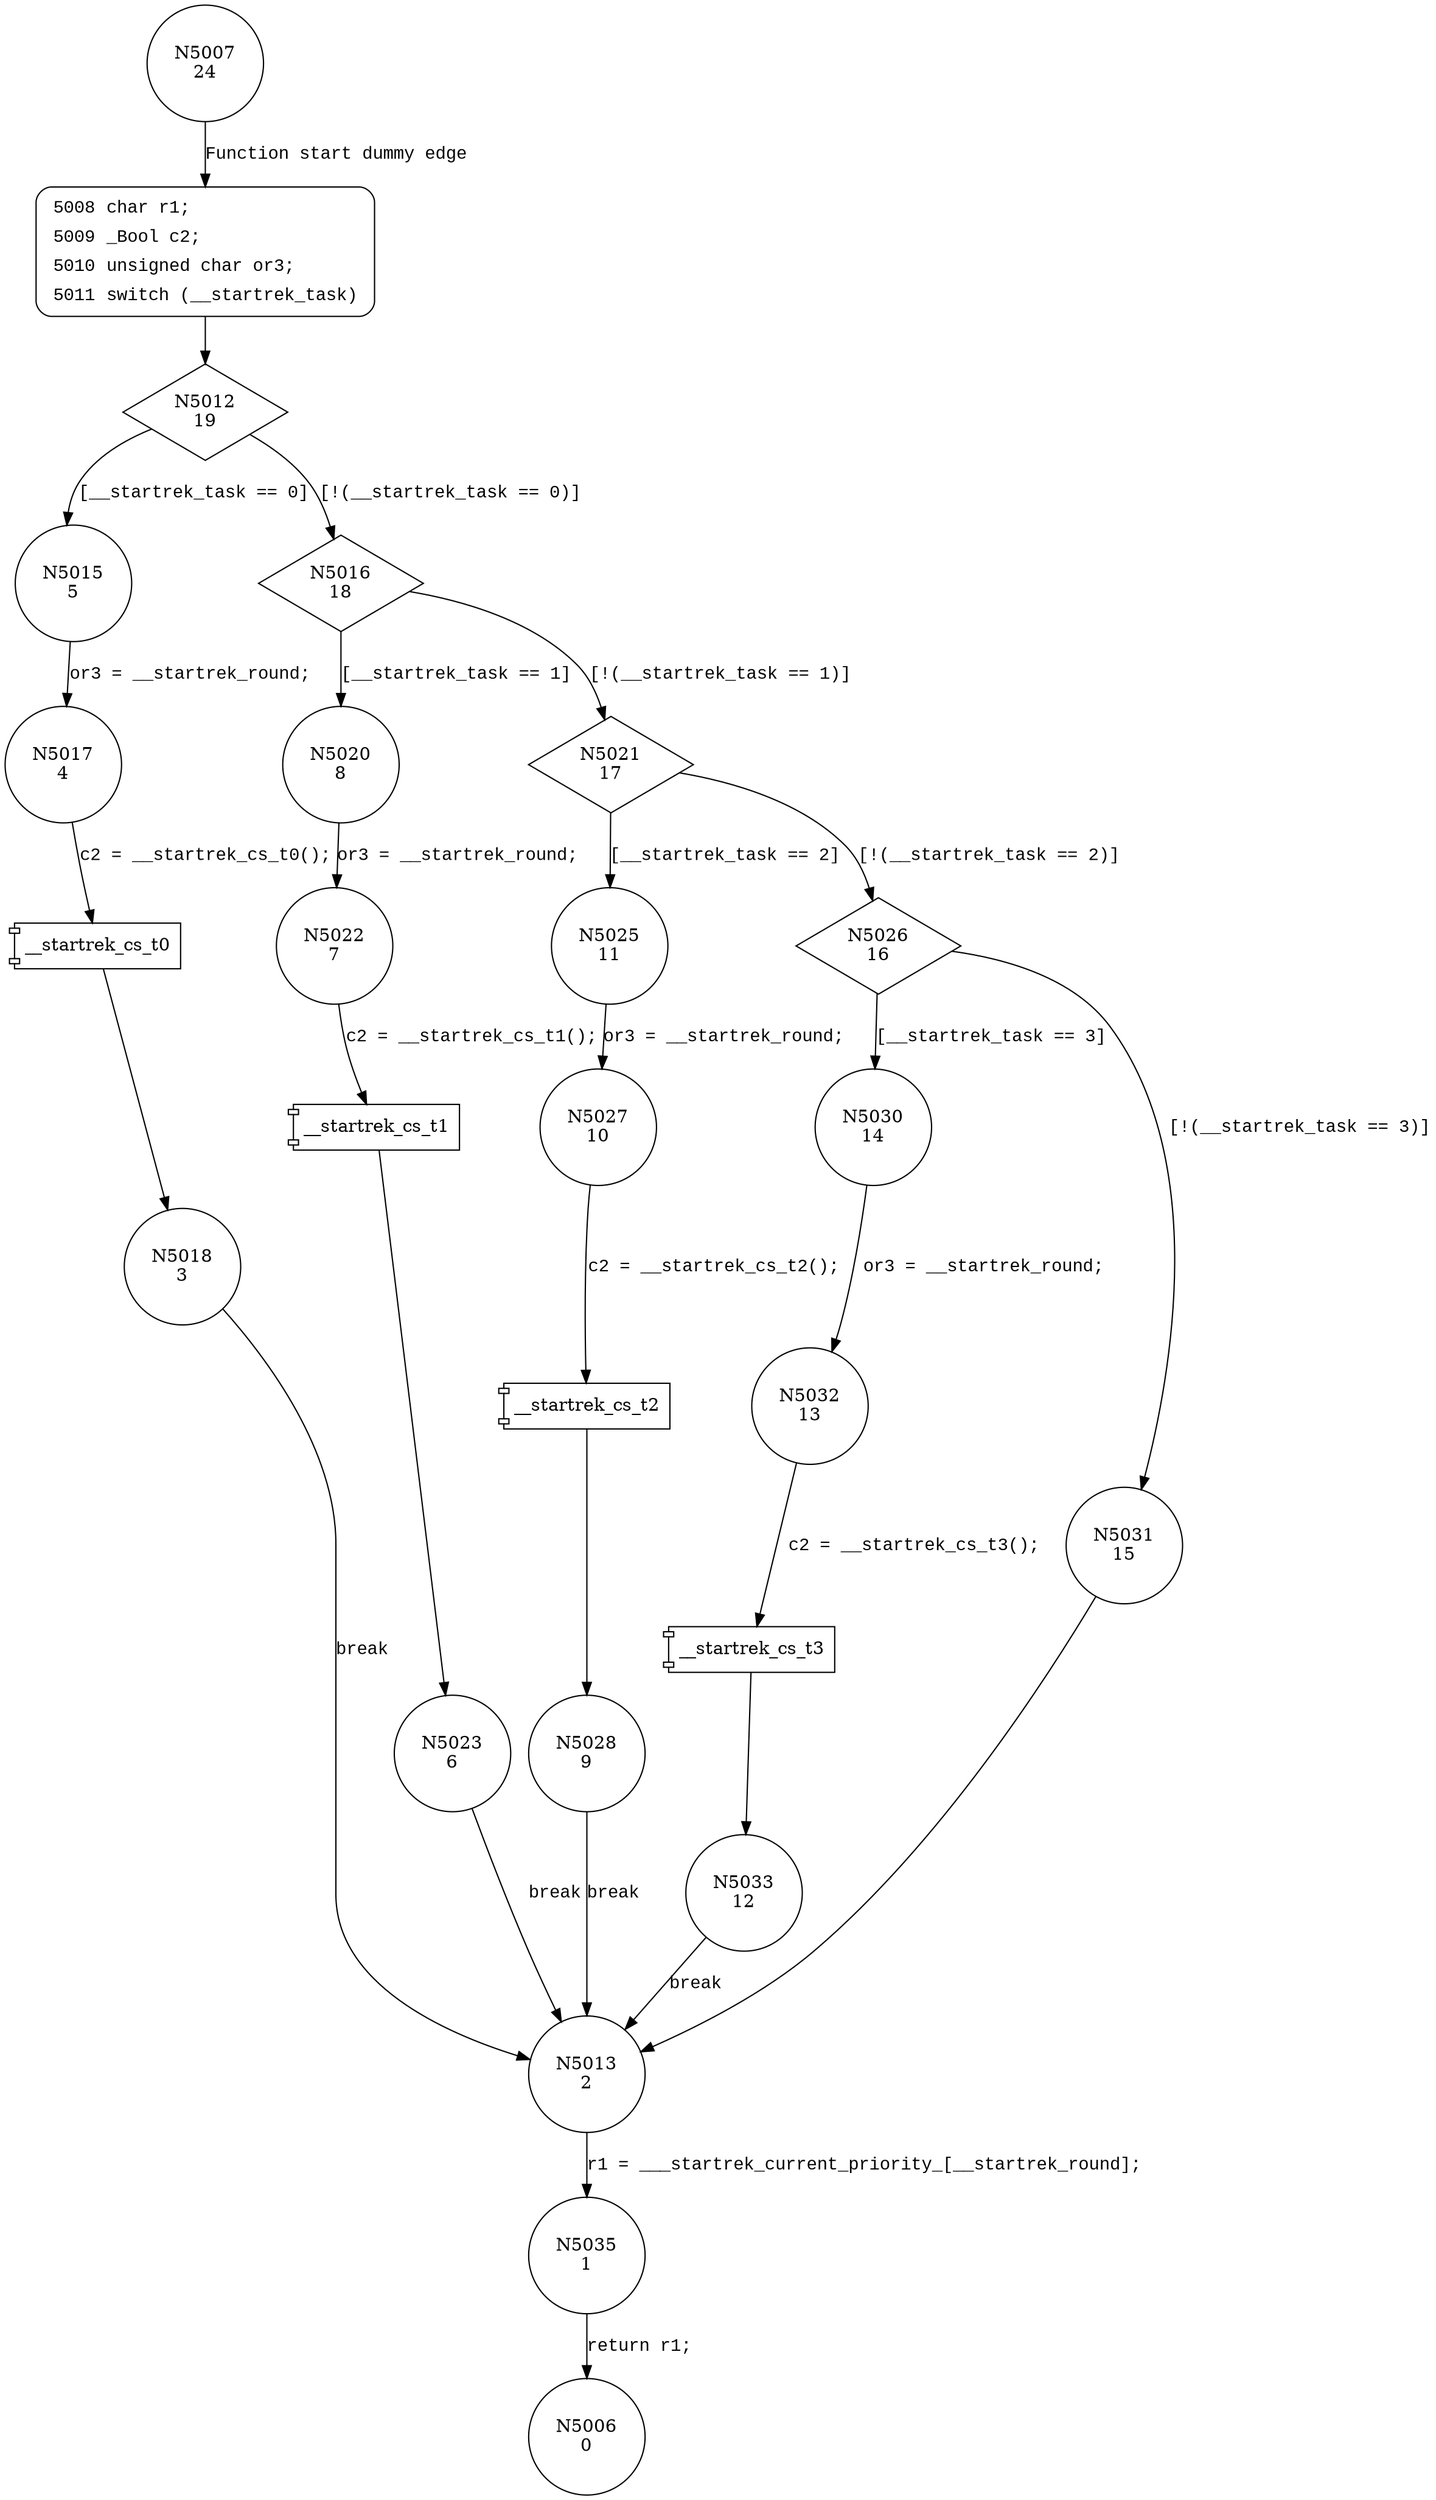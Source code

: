 digraph __startrek_read___startrek_current_priority {
5007 [shape="circle" label="N5007\n24"]
5008 [shape="circle" label="N5008\n23"]
5012 [shape="diamond" label="N5012\n19"]
5015 [shape="circle" label="N5015\n5"]
5016 [shape="diamond" label="N5016\n18"]
5020 [shape="circle" label="N5020\n8"]
5021 [shape="diamond" label="N5021\n17"]
5025 [shape="circle" label="N5025\n11"]
5026 [shape="diamond" label="N5026\n16"]
5030 [shape="circle" label="N5030\n14"]
5031 [shape="circle" label="N5031\n15"]
5013 [shape="circle" label="N5013\n2"]
5035 [shape="circle" label="N5035\n1"]
5032 [shape="circle" label="N5032\n13"]
5033 [shape="circle" label="N5033\n12"]
5027 [shape="circle" label="N5027\n10"]
5028 [shape="circle" label="N5028\n9"]
5022 [shape="circle" label="N5022\n7"]
5023 [shape="circle" label="N5023\n6"]
5017 [shape="circle" label="N5017\n4"]
5018 [shape="circle" label="N5018\n3"]
5006 [shape="circle" label="N5006\n0"]
5008 [style="filled,bold" penwidth="1" fillcolor="white" fontname="Courier New" shape="Mrecord" label=<<table border="0" cellborder="0" cellpadding="3" bgcolor="white"><tr><td align="right">5008</td><td align="left">char r1;</td></tr><tr><td align="right">5009</td><td align="left">_Bool c2;</td></tr><tr><td align="right">5010</td><td align="left">unsigned char or3;</td></tr><tr><td align="right">5011</td><td align="left">switch (__startrek_task)</td></tr></table>>]
5008 -> 5012[label=""]
5007 -> 5008 [label="Function start dummy edge" fontname="Courier New"]
5012 -> 5015 [label="[__startrek_task == 0]" fontname="Courier New"]
5012 -> 5016 [label="[!(__startrek_task == 0)]" fontname="Courier New"]
5016 -> 5020 [label="[__startrek_task == 1]" fontname="Courier New"]
5016 -> 5021 [label="[!(__startrek_task == 1)]" fontname="Courier New"]
5021 -> 5025 [label="[__startrek_task == 2]" fontname="Courier New"]
5021 -> 5026 [label="[!(__startrek_task == 2)]" fontname="Courier New"]
5026 -> 5030 [label="[__startrek_task == 3]" fontname="Courier New"]
5026 -> 5031 [label="[!(__startrek_task == 3)]" fontname="Courier New"]
5013 -> 5035 [label="r1 = ___startrek_current_priority_[__startrek_round];" fontname="Courier New"]
5030 -> 5032 [label="or3 = __startrek_round;" fontname="Courier New"]
100110 [shape="component" label="__startrek_cs_t3"]
5032 -> 100110 [label="c2 = __startrek_cs_t3();" fontname="Courier New"]
100110 -> 5033 [label="" fontname="Courier New"]
5025 -> 5027 [label="or3 = __startrek_round;" fontname="Courier New"]
100111 [shape="component" label="__startrek_cs_t2"]
5027 -> 100111 [label="c2 = __startrek_cs_t2();" fontname="Courier New"]
100111 -> 5028 [label="" fontname="Courier New"]
5020 -> 5022 [label="or3 = __startrek_round;" fontname="Courier New"]
100112 [shape="component" label="__startrek_cs_t1"]
5022 -> 100112 [label="c2 = __startrek_cs_t1();" fontname="Courier New"]
100112 -> 5023 [label="" fontname="Courier New"]
5015 -> 5017 [label="or3 = __startrek_round;" fontname="Courier New"]
100113 [shape="component" label="__startrek_cs_t0"]
5017 -> 100113 [label="c2 = __startrek_cs_t0();" fontname="Courier New"]
100113 -> 5018 [label="" fontname="Courier New"]
5031 -> 5013 [label="" fontname="Courier New"]
5035 -> 5006 [label="return r1;" fontname="Courier New"]
5033 -> 5013 [label="break" fontname="Courier New"]
5028 -> 5013 [label="break" fontname="Courier New"]
5023 -> 5013 [label="break" fontname="Courier New"]
5018 -> 5013 [label="break" fontname="Courier New"]
}